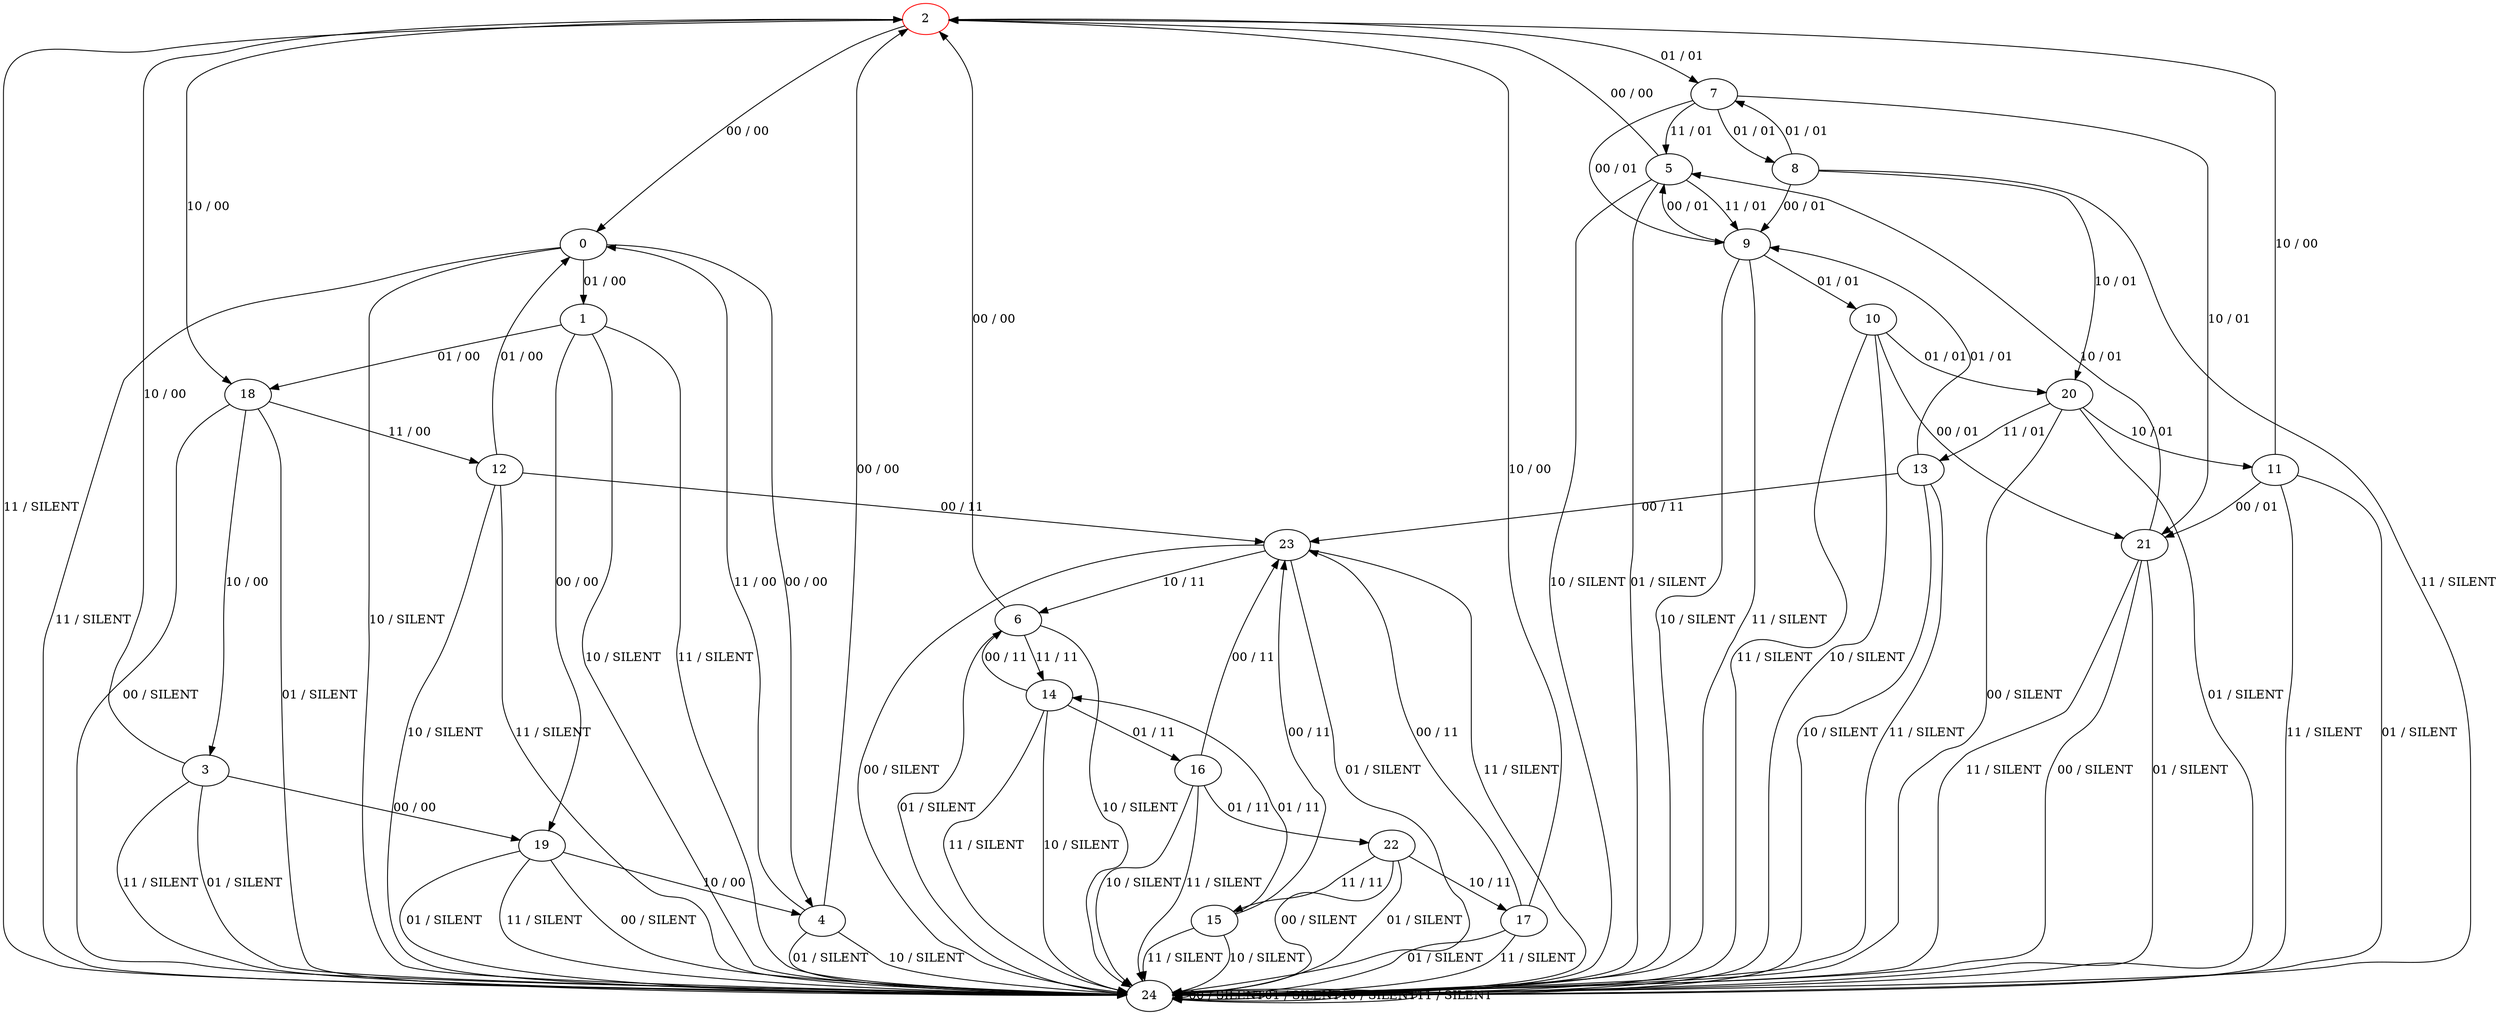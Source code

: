 digraph {
2 [color="red"]
0
1
3
4
5
6
7
8
9
10
11
12
13
14
15
16
17
18
19
20
21
22
23
24
2 -> 0 [label="00 / 00"]
2 -> 7 [label="01 / 01"]
2 -> 18 [label="10 / 00"]
2 -> 24 [label="11 / SILENT"]
0 -> 4 [label="00 / 00"]
0 -> 1 [label="01 / 00"]
0 -> 24 [label="10 / SILENT"]
0 -> 24 [label="11 / SILENT"]
1 -> 19 [label="00 / 00"]
1 -> 18 [label="01 / 00"]
1 -> 24 [label="10 / SILENT"]
1 -> 24 [label="11 / SILENT"]
3 -> 19 [label="00 / 00"]
3 -> 24 [label="01 / SILENT"]
3 -> 2 [label="10 / 00"]
3 -> 24 [label="11 / SILENT"]
4 -> 2 [label="00 / 00"]
4 -> 24 [label="01 / SILENT"]
4 -> 24 [label="10 / SILENT"]
4 -> 0 [label="11 / 00"]
5 -> 2 [label="00 / 00"]
5 -> 24 [label="01 / SILENT"]
5 -> 24 [label="10 / SILENT"]
5 -> 9 [label="11 / 01"]
6 -> 2 [label="00 / 00"]
6 -> 24 [label="01 / SILENT"]
6 -> 24 [label="10 / SILENT"]
6 -> 14 [label="11 / 11"]
7 -> 9 [label="00 / 01"]
7 -> 8 [label="01 / 01"]
7 -> 21 [label="10 / 01"]
7 -> 5 [label="11 / 01"]
8 -> 9 [label="00 / 01"]
8 -> 7 [label="01 / 01"]
8 -> 20 [label="10 / 01"]
8 -> 24 [label="11 / SILENT"]
9 -> 5 [label="00 / 01"]
9 -> 10 [label="01 / 01"]
9 -> 24 [label="10 / SILENT"]
9 -> 24 [label="11 / SILENT"]
10 -> 21 [label="00 / 01"]
10 -> 20 [label="01 / 01"]
10 -> 24 [label="10 / SILENT"]
10 -> 24 [label="11 / SILENT"]
11 -> 21 [label="00 / 01"]
11 -> 24 [label="01 / SILENT"]
11 -> 2 [label="10 / 00"]
11 -> 24 [label="11 / SILENT"]
12 -> 23 [label="00 / 11"]
12 -> 0 [label="01 / 00"]
12 -> 24 [label="10 / SILENT"]
12 -> 24 [label="11 / SILENT"]
13 -> 23 [label="00 / 11"]
13 -> 9 [label="01 / 01"]
13 -> 24 [label="10 / SILENT"]
13 -> 24 [label="11 / SILENT"]
14 -> 6 [label="00 / 11"]
14 -> 16 [label="01 / 11"]
14 -> 24 [label="10 / SILENT"]
14 -> 24 [label="11 / SILENT"]
15 -> 23 [label="00 / 11"]
15 -> 14 [label="01 / 11"]
15 -> 24 [label="10 / SILENT"]
15 -> 24 [label="11 / SILENT"]
16 -> 23 [label="00 / 11"]
16 -> 22 [label="01 / 11"]
16 -> 24 [label="10 / SILENT"]
16 -> 24 [label="11 / SILENT"]
17 -> 23 [label="00 / 11"]
17 -> 24 [label="01 / SILENT"]
17 -> 2 [label="10 / 00"]
17 -> 24 [label="11 / SILENT"]
18 -> 24 [label="00 / SILENT"]
18 -> 24 [label="01 / SILENT"]
18 -> 3 [label="10 / 00"]
18 -> 12 [label="11 / 00"]
19 -> 24 [label="00 / SILENT"]
19 -> 24 [label="01 / SILENT"]
19 -> 4 [label="10 / 00"]
19 -> 24 [label="11 / SILENT"]
20 -> 24 [label="00 / SILENT"]
20 -> 24 [label="01 / SILENT"]
20 -> 11 [label="10 / 01"]
20 -> 13 [label="11 / 01"]
21 -> 24 [label="00 / SILENT"]
21 -> 24 [label="01 / SILENT"]
21 -> 5 [label="10 / 01"]
21 -> 24 [label="11 / SILENT"]
22 -> 24 [label="00 / SILENT"]
22 -> 24 [label="01 / SILENT"]
22 -> 17 [label="10 / 11"]
22 -> 15 [label="11 / 11"]
23 -> 24 [label="00 / SILENT"]
23 -> 24 [label="01 / SILENT"]
23 -> 6 [label="10 / 11"]
23 -> 24 [label="11 / SILENT"]
24 -> 24 [label="00 / SILENT"]
24 -> 24 [label="01 / SILENT"]
24 -> 24 [label="10 / SILENT"]
24 -> 24 [label="11 / SILENT"]
}
